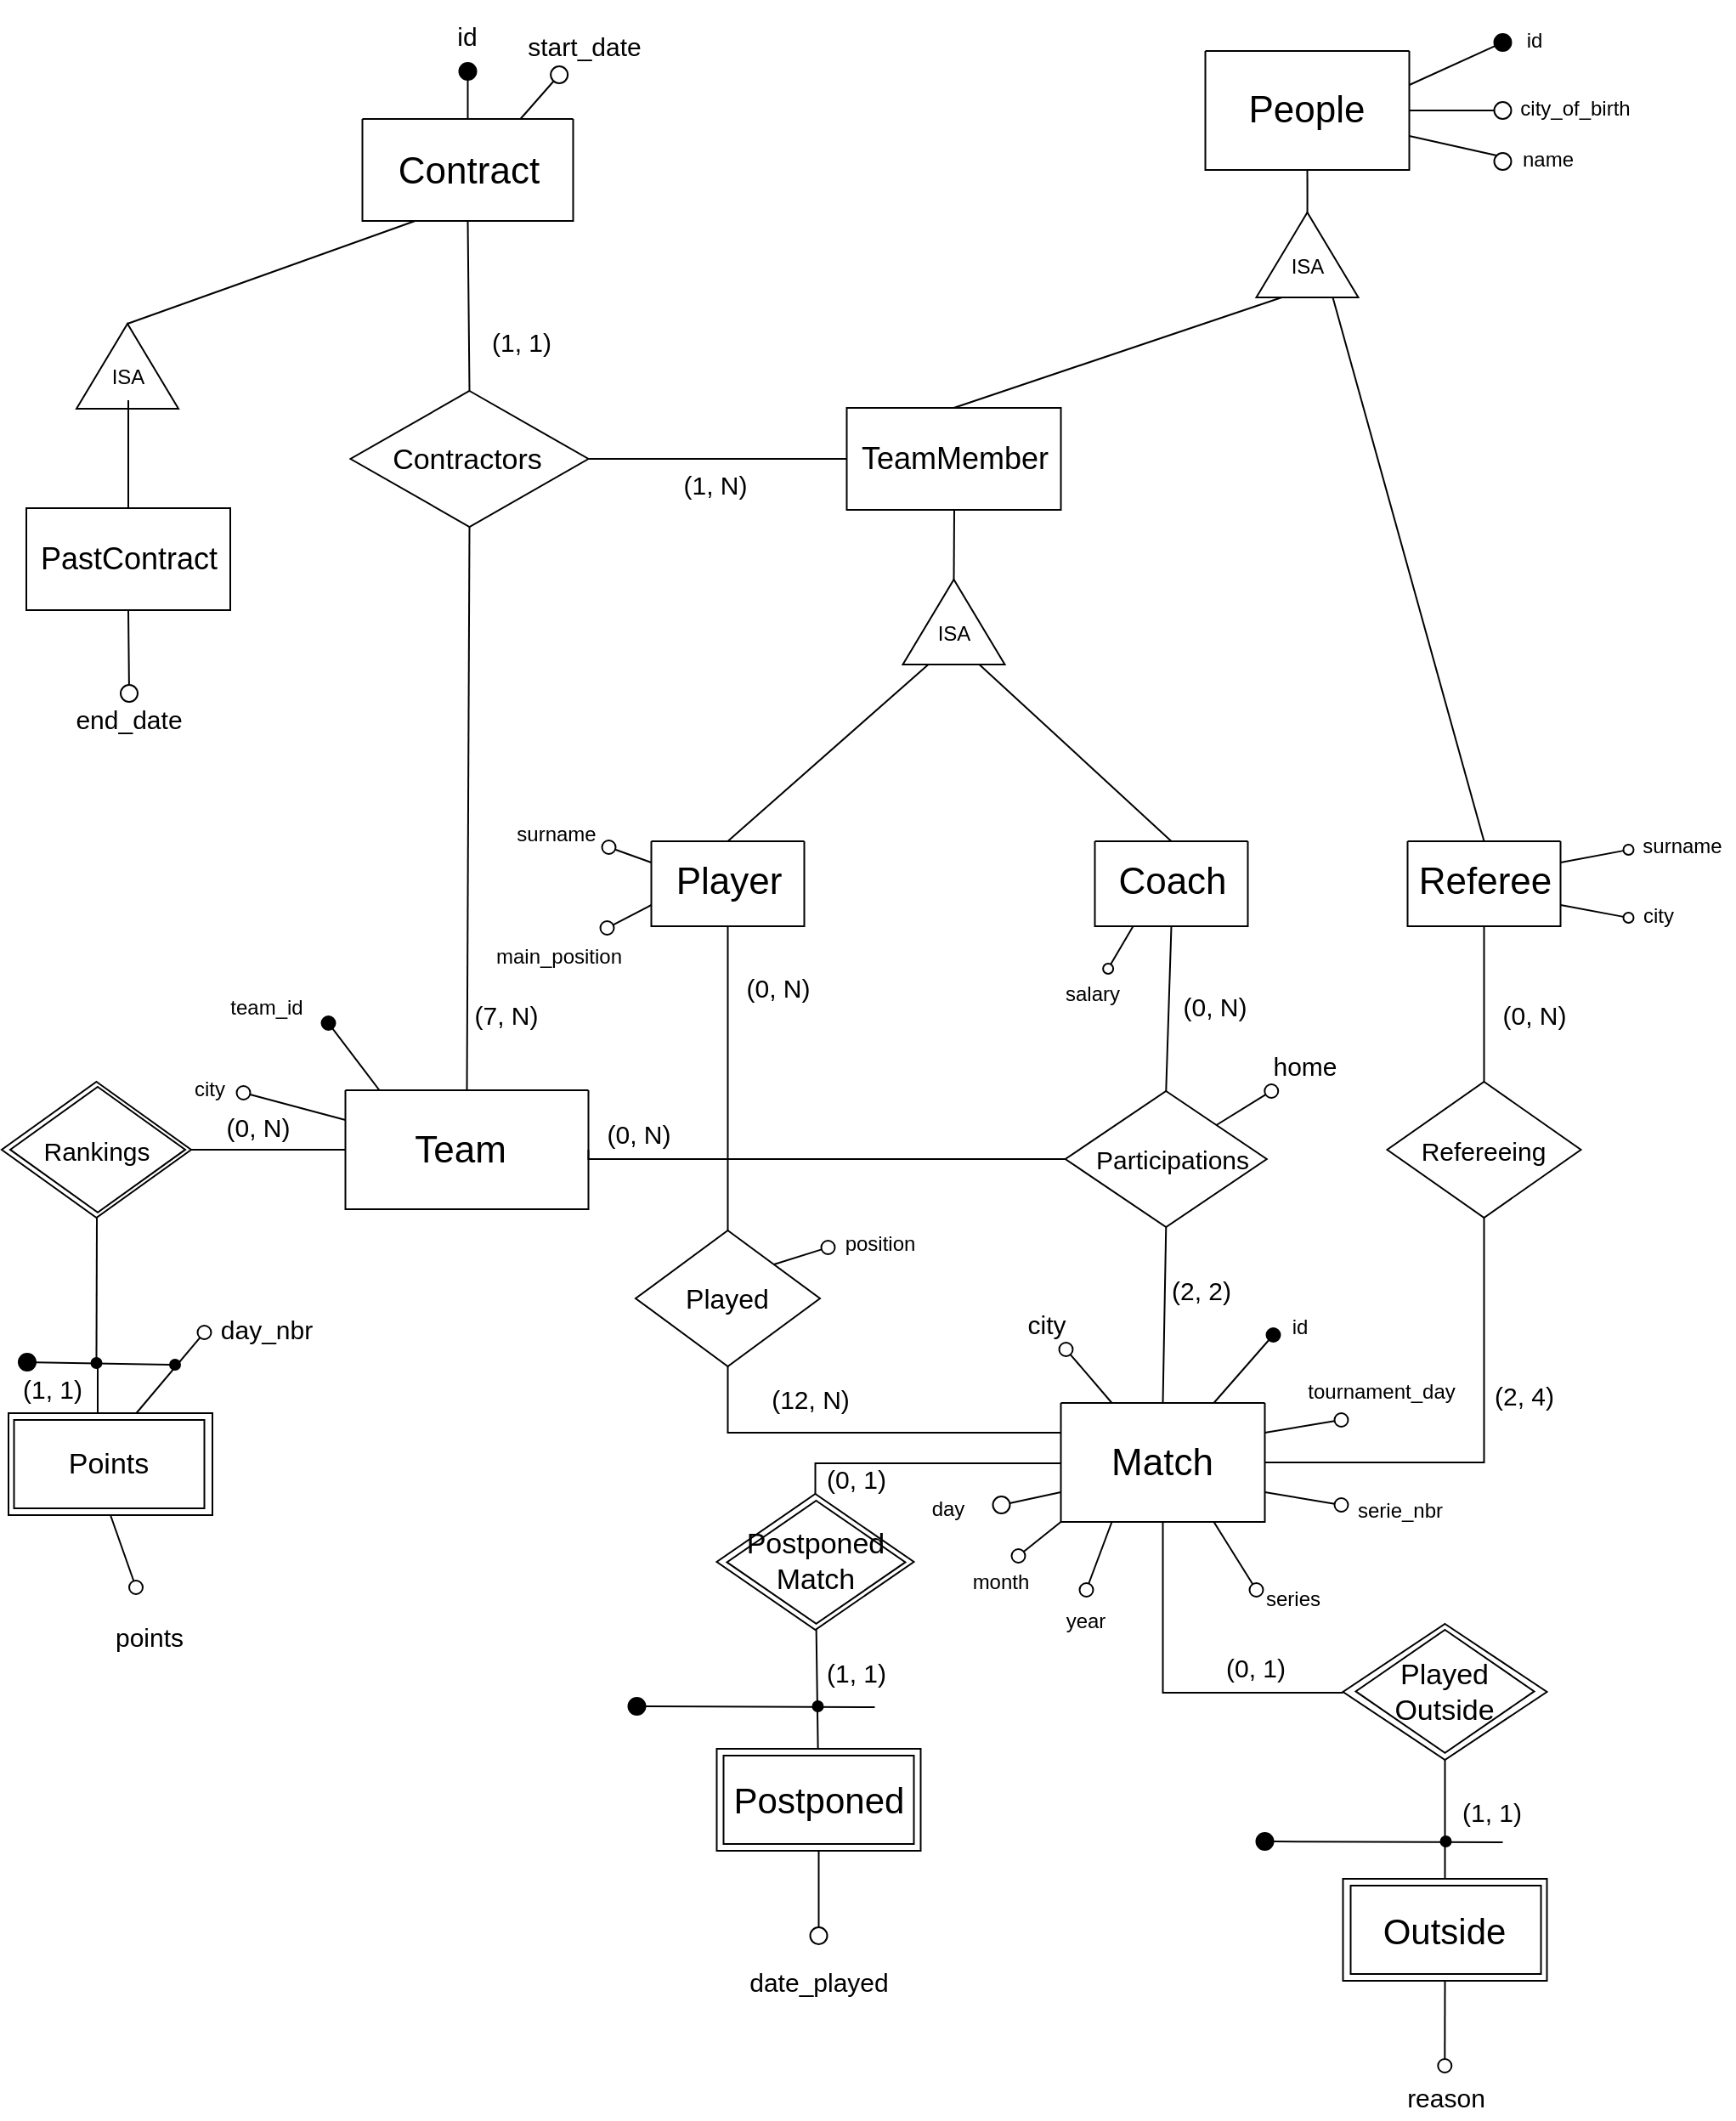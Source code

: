 <mxfile version="15.9.1" type="github"><diagram id="R2lEEEUBdFMjLlhIrx00" name="Page-1"><mxGraphModel dx="1186" dy="795" grid="0" gridSize="10" guides="1" tooltips="1" connect="1" arrows="1" fold="1" page="1" pageScale="1.2" pageWidth="850" pageHeight="1100" math="0" shadow="0" extFonts="Permanent Marker^https://fonts.googleapis.com/css?family=Permanent+Marker"><root><mxCell id="0"/><mxCell id="1" parent="0"/><mxCell id="uESx4mzOo0HxvKaBSaLz-14" value="" style="swimlane;startSize=0;fillColor=#000000;" parent="1" vertex="1"><mxGeometry x="709.25" y="56" width="120" height="70" as="geometry"/></mxCell><mxCell id="uESx4mzOo0HxvKaBSaLz-15" value="&lt;font style=&quot;font-size: 22px&quot;&gt;People&lt;br&gt;&lt;/font&gt;" style="text;html=1;strokeColor=none;fillColor=none;align=center;verticalAlign=middle;whiteSpace=wrap;rounded=0;" parent="uESx4mzOo0HxvKaBSaLz-14" vertex="1"><mxGeometry x="30" y="20" width="60" height="30" as="geometry"/></mxCell><mxCell id="uESx4mzOo0HxvKaBSaLz-22" value="" style="ellipse;whiteSpace=wrap;html=1;aspect=fixed;fontSize=22;fillColor=#000000;" parent="1" vertex="1"><mxGeometry x="879.25" y="46" width="10" height="10" as="geometry"/></mxCell><mxCell id="uESx4mzOo0HxvKaBSaLz-23" value="" style="endArrow=none;html=1;rounded=0;fontSize=22;" parent="1" target="uESx4mzOo0HxvKaBSaLz-22" edge="1"><mxGeometry width="50" height="50" relative="1" as="geometry"><mxPoint x="829.25" y="76" as="sourcePoint"/><mxPoint x="879.25" y="56" as="targetPoint"/></mxGeometry></mxCell><mxCell id="uESx4mzOo0HxvKaBSaLz-25" value="" style="ellipse;whiteSpace=wrap;html=1;aspect=fixed;fontSize=22;fillColor=none;" parent="1" vertex="1"><mxGeometry x="879.25" y="116" width="10" height="10" as="geometry"/></mxCell><mxCell id="uESx4mzOo0HxvKaBSaLz-26" value="" style="endArrow=none;html=1;rounded=0;fontSize=22;entryX=0;entryY=0;entryDx=0;entryDy=0;" parent="1" target="uESx4mzOo0HxvKaBSaLz-25" edge="1"><mxGeometry width="50" height="50" relative="1" as="geometry"><mxPoint x="829.25" y="106" as="sourcePoint"/><mxPoint x="884.25" y="116" as="targetPoint"/></mxGeometry></mxCell><mxCell id="uESx4mzOo0HxvKaBSaLz-27" value="&lt;font style=&quot;font-size: 12px&quot;&gt;name&lt;/font&gt;" style="text;html=1;strokeColor=none;fillColor=none;align=center;verticalAlign=middle;whiteSpace=wrap;rounded=0;fontSize=22;" parent="1" vertex="1"><mxGeometry x="881.25" y="102" width="60" height="30" as="geometry"/></mxCell><mxCell id="uESx4mzOo0HxvKaBSaLz-28" value="&lt;font style=&quot;font-size: 12px&quot;&gt;id&lt;br&gt;&lt;/font&gt;" style="text;html=1;strokeColor=none;fillColor=none;align=center;verticalAlign=middle;whiteSpace=wrap;rounded=0;fontSize=22;" parent="1" vertex="1"><mxGeometry x="873.25" y="32" width="60" height="30" as="geometry"/></mxCell><mxCell id="uESx4mzOo0HxvKaBSaLz-29" value="" style="endArrow=none;html=1;rounded=0;fontSize=12;exitX=1;exitY=0.5;exitDx=0;exitDy=0;" parent="1" source="uESx4mzOo0HxvKaBSaLz-14" edge="1"><mxGeometry width="50" height="50" relative="1" as="geometry"><mxPoint x="869.25" y="66" as="sourcePoint"/><mxPoint x="879.25" y="91" as="targetPoint"/></mxGeometry></mxCell><mxCell id="uESx4mzOo0HxvKaBSaLz-30" value="" style="ellipse;whiteSpace=wrap;html=1;aspect=fixed;fontSize=22;fillColor=none;" parent="1" vertex="1"><mxGeometry x="879.25" y="86" width="10" height="10" as="geometry"/></mxCell><mxCell id="uESx4mzOo0HxvKaBSaLz-31" value="&lt;font style=&quot;font-size: 12px&quot;&gt;city_of_birth&lt;br&gt;&lt;/font&gt;" style="text;html=1;strokeColor=none;fillColor=none;align=center;verticalAlign=middle;whiteSpace=wrap;rounded=0;fontSize=22;" parent="1" vertex="1"><mxGeometry x="897.25" y="72" width="60" height="30" as="geometry"/></mxCell><mxCell id="uESx4mzOo0HxvKaBSaLz-34" style="edgeStyle=orthogonalEdgeStyle;rounded=0;orthogonalLoop=1;jettySize=auto;html=1;entryX=0.5;entryY=1;entryDx=0;entryDy=0;fontSize=12;endArrow=none;endFill=0;" parent="1" source="uESx4mzOo0HxvKaBSaLz-32" target="uESx4mzOo0HxvKaBSaLz-14" edge="1"><mxGeometry relative="1" as="geometry"/></mxCell><mxCell id="uESx4mzOo0HxvKaBSaLz-36" style="rounded=0;orthogonalLoop=1;jettySize=auto;html=1;exitX=0;exitY=0.25;exitDx=0;exitDy=0;fontSize=12;endArrow=none;endFill=0;entryX=0.5;entryY=0;entryDx=0;entryDy=0;" parent="1" source="uESx4mzOo0HxvKaBSaLz-32" target="uESx4mzOo0HxvKaBSaLz-150" edge="1"><mxGeometry relative="1" as="geometry"><mxPoint x="583.25" y="521" as="targetPoint"/><mxPoint x="648.25" y="476" as="sourcePoint"/></mxGeometry></mxCell><mxCell id="uESx4mzOo0HxvKaBSaLz-37" style="rounded=0;orthogonalLoop=1;jettySize=auto;html=1;exitX=0;exitY=0.75;exitDx=0;exitDy=0;fontSize=12;endArrow=none;endFill=0;entryX=0.5;entryY=0;entryDx=0;entryDy=0;" parent="1" source="uESx4mzOo0HxvKaBSaLz-32" target="uESx4mzOo0HxvKaBSaLz-43" edge="1"><mxGeometry relative="1" as="geometry"><mxPoint x="788.25" y="516" as="targetPoint"/></mxGeometry></mxCell><mxCell id="uESx4mzOo0HxvKaBSaLz-32" value="" style="triangle;whiteSpace=wrap;html=1;fontSize=12;fillColor=none;rotation=-90;" parent="1" vertex="1"><mxGeometry x="744.25" y="146" width="50" height="60" as="geometry"/></mxCell><mxCell id="uESx4mzOo0HxvKaBSaLz-35" style="rounded=0;orthogonalLoop=1;jettySize=auto;html=1;fontSize=12;endArrow=none;endFill=0;entryX=0.5;entryY=0;entryDx=0;entryDy=0;exitX=0;exitY=0.75;exitDx=0;exitDy=0;" parent="1" source="uESx4mzOo0HxvKaBSaLz-148" target="uESx4mzOo0HxvKaBSaLz-40" edge="1"><mxGeometry relative="1" as="geometry"><mxPoint x="689.25" y="516" as="targetPoint"/><mxPoint x="689.25" y="471" as="sourcePoint"/></mxGeometry></mxCell><mxCell id="uESx4mzOo0HxvKaBSaLz-33" value="ISA" style="text;html=1;strokeColor=none;fillColor=none;align=center;verticalAlign=middle;whiteSpace=wrap;rounded=0;fontSize=12;" parent="1" vertex="1"><mxGeometry x="749.25" y="169" width="41" height="27" as="geometry"/></mxCell><mxCell id="uESx4mzOo0HxvKaBSaLz-48" style="edgeStyle=none;rounded=0;orthogonalLoop=1;jettySize=auto;html=1;exitX=0;exitY=0.25;exitDx=0;exitDy=0;fontSize=12;startArrow=none;startFill=0;endArrow=oval;endFill=0;entryX=1;entryY=0.75;entryDx=0;entryDy=0;endSize=8;" parent="1" source="uESx4mzOo0HxvKaBSaLz-38" target="uESx4mzOo0HxvKaBSaLz-49" edge="1"><mxGeometry relative="1" as="geometry"><mxPoint x="368.25" y="536" as="targetPoint"/></mxGeometry></mxCell><mxCell id="uESx4mzOo0HxvKaBSaLz-215" style="edgeStyle=none;rounded=0;orthogonalLoop=1;jettySize=auto;html=1;exitX=0;exitY=0.75;exitDx=0;exitDy=0;fontSize=15;startArrow=none;startFill=0;endArrow=oval;endFill=0;endSize=8;elbow=vertical;" parent="1" source="uESx4mzOo0HxvKaBSaLz-38" edge="1"><mxGeometry relative="1" as="geometry"><mxPoint x="357.25" y="572" as="targetPoint"/></mxGeometry></mxCell><mxCell id="uESx4mzOo0HxvKaBSaLz-218" style="edgeStyle=none;rounded=0;orthogonalLoop=1;jettySize=auto;html=1;exitX=0.5;exitY=1;exitDx=0;exitDy=0;fontSize=12;startArrow=none;startFill=0;endArrow=none;endFill=0;endSize=8;elbow=vertical;entryX=0.5;entryY=0;entryDx=0;entryDy=0;" parent="1" source="uESx4mzOo0HxvKaBSaLz-38" target="uESx4mzOo0HxvKaBSaLz-219" edge="1"><mxGeometry relative="1" as="geometry"><mxPoint x="428.107" y="868" as="targetPoint"/></mxGeometry></mxCell><mxCell id="uESx4mzOo0HxvKaBSaLz-38" value="" style="swimlane;startSize=0;fillColor=#000000;" parent="1" vertex="1"><mxGeometry x="383.25" y="521" width="90" height="50" as="geometry"/></mxCell><mxCell id="uESx4mzOo0HxvKaBSaLz-39" value="&lt;font style=&quot;font-size: 22px&quot;&gt;Player&lt;br&gt;&lt;/font&gt;" style="text;html=1;strokeColor=none;fillColor=none;align=center;verticalAlign=middle;whiteSpace=wrap;rounded=0;" parent="uESx4mzOo0HxvKaBSaLz-38" vertex="1"><mxGeometry x="16" y="9" width="60" height="30" as="geometry"/></mxCell><mxCell id="uESx4mzOo0HxvKaBSaLz-45" style="rounded=0;orthogonalLoop=1;jettySize=auto;html=1;exitX=0.25;exitY=1;exitDx=0;exitDy=0;fontSize=12;endArrow=oval;endFill=0;startArrow=none;startFill=0;" parent="1" source="uESx4mzOo0HxvKaBSaLz-40" target="uESx4mzOo0HxvKaBSaLz-52" edge="1"><mxGeometry relative="1" as="geometry"><mxPoint x="648.25" y="606" as="targetPoint"/></mxGeometry></mxCell><mxCell id="uESx4mzOo0HxvKaBSaLz-101" style="edgeStyle=none;rounded=0;orthogonalLoop=1;jettySize=auto;html=1;exitX=0.5;exitY=1;exitDx=0;exitDy=0;entryX=0.5;entryY=0;entryDx=0;entryDy=0;fontSize=15;startArrow=none;startFill=0;endArrow=none;endFill=0;endSize=8;" parent="1" source="uESx4mzOo0HxvKaBSaLz-40" target="uESx4mzOo0HxvKaBSaLz-97" edge="1"><mxGeometry relative="1" as="geometry"/></mxCell><mxCell id="uESx4mzOo0HxvKaBSaLz-40" value="" style="swimlane;startSize=0;fillColor=#000000;" parent="1" vertex="1"><mxGeometry x="644.25" y="521" width="90" height="50" as="geometry"/></mxCell><mxCell id="uESx4mzOo0HxvKaBSaLz-41" value="&lt;font style=&quot;font-size: 22px&quot;&gt;Coach&lt;br&gt;&lt;/font&gt;" style="text;html=1;strokeColor=none;fillColor=none;align=center;verticalAlign=middle;whiteSpace=wrap;rounded=0;" parent="uESx4mzOo0HxvKaBSaLz-40" vertex="1"><mxGeometry x="16" y="9" width="60" height="30" as="geometry"/></mxCell><mxCell id="uESx4mzOo0HxvKaBSaLz-46" style="edgeStyle=none;rounded=0;orthogonalLoop=1;jettySize=auto;html=1;exitX=1;exitY=0.25;exitDx=0;exitDy=0;fontSize=12;startArrow=none;startFill=0;endArrow=oval;endFill=0;" parent="1" source="uESx4mzOo0HxvKaBSaLz-43" edge="1"><mxGeometry relative="1" as="geometry"><mxPoint x="958.25" y="526" as="targetPoint"/></mxGeometry></mxCell><mxCell id="uESx4mzOo0HxvKaBSaLz-47" style="edgeStyle=none;rounded=0;orthogonalLoop=1;jettySize=auto;html=1;exitX=1;exitY=0.75;exitDx=0;exitDy=0;fontSize=12;startArrow=none;startFill=0;endArrow=oval;endFill=0;" parent="1" source="uESx4mzOo0HxvKaBSaLz-43" edge="1"><mxGeometry relative="1" as="geometry"><mxPoint x="958.25" y="566" as="targetPoint"/></mxGeometry></mxCell><mxCell id="uESx4mzOo0HxvKaBSaLz-105" value="" style="edgeStyle=none;rounded=0;orthogonalLoop=1;jettySize=auto;html=1;fontSize=15;startArrow=none;startFill=0;endArrow=none;endFill=0;endSize=8;" parent="1" source="uESx4mzOo0HxvKaBSaLz-43" target="uESx4mzOo0HxvKaBSaLz-104" edge="1"><mxGeometry relative="1" as="geometry"/></mxCell><mxCell id="uESx4mzOo0HxvKaBSaLz-43" value="" style="swimlane;startSize=0;fillColor=#000000;" parent="1" vertex="1"><mxGeometry x="828.25" y="521" width="90" height="50" as="geometry"/></mxCell><mxCell id="uESx4mzOo0HxvKaBSaLz-44" value="&lt;font style=&quot;font-size: 22px&quot;&gt;Referee&lt;br&gt;&lt;/font&gt;" style="text;html=1;strokeColor=none;fillColor=none;align=center;verticalAlign=middle;whiteSpace=wrap;rounded=0;" parent="uESx4mzOo0HxvKaBSaLz-43" vertex="1"><mxGeometry x="16" y="9" width="60" height="30" as="geometry"/></mxCell><mxCell id="uESx4mzOo0HxvKaBSaLz-49" value="surname" style="text;html=1;strokeColor=none;fillColor=none;align=center;verticalAlign=middle;whiteSpace=wrap;rounded=0;fontSize=12;" parent="1" vertex="1"><mxGeometry x="297.25" y="502" width="61" height="30" as="geometry"/></mxCell><mxCell id="uESx4mzOo0HxvKaBSaLz-50" value="surname" style="text;html=1;strokeColor=none;fillColor=none;align=center;verticalAlign=middle;whiteSpace=wrap;rounded=0;fontSize=12;" parent="1" vertex="1"><mxGeometry x="960.25" y="509" width="60" height="30" as="geometry"/></mxCell><mxCell id="uESx4mzOo0HxvKaBSaLz-51" value="city" style="text;html=1;strokeColor=none;fillColor=none;align=center;verticalAlign=middle;whiteSpace=wrap;rounded=0;fontSize=12;" parent="1" vertex="1"><mxGeometry x="946.25" y="550" width="60" height="30" as="geometry"/></mxCell><mxCell id="uESx4mzOo0HxvKaBSaLz-52" value="salary" style="text;html=1;strokeColor=none;fillColor=none;align=center;verticalAlign=middle;whiteSpace=wrap;rounded=0;fontSize=12;" parent="1" vertex="1"><mxGeometry x="613.25" y="596" width="60" height="30" as="geometry"/></mxCell><mxCell id="uESx4mzOo0HxvKaBSaLz-56" style="edgeStyle=none;rounded=0;orthogonalLoop=1;jettySize=auto;html=1;exitX=1;exitY=0.25;exitDx=0;exitDy=0;fontSize=12;startArrow=none;startFill=0;endArrow=oval;endFill=0;endSize=8;" parent="1" source="uESx4mzOo0HxvKaBSaLz-54" edge="1"><mxGeometry relative="1" as="geometry"><mxPoint x="789.25" y="861.5" as="targetPoint"/></mxGeometry></mxCell><mxCell id="uESx4mzOo0HxvKaBSaLz-58" style="edgeStyle=none;rounded=0;orthogonalLoop=1;jettySize=auto;html=1;exitX=1;exitY=0.75;exitDx=0;exitDy=0;fontSize=12;startArrow=none;startFill=0;endArrow=oval;endFill=0;endSize=8;" parent="1" source="uESx4mzOo0HxvKaBSaLz-54" edge="1"><mxGeometry relative="1" as="geometry"><mxPoint x="789.25" y="911.5" as="targetPoint"/></mxGeometry></mxCell><mxCell id="uESx4mzOo0HxvKaBSaLz-59" style="edgeStyle=none;rounded=0;orthogonalLoop=1;jettySize=auto;html=1;exitX=1;exitY=1;exitDx=0;exitDy=0;fontSize=12;startArrow=none;startFill=0;endArrow=oval;endFill=0;" parent="1" source="uESx4mzOo0HxvKaBSaLz-54" edge="1"><mxGeometry relative="1" as="geometry"><mxPoint x="744.009" y="921.776" as="targetPoint"/></mxGeometry></mxCell><mxCell id="uESx4mzOo0HxvKaBSaLz-60" style="edgeStyle=none;rounded=0;orthogonalLoop=1;jettySize=auto;html=1;exitX=0.75;exitY=1;exitDx=0;exitDy=0;fontSize=12;startArrow=none;startFill=0;endArrow=oval;endFill=0;endSize=8;" parent="1" source="uESx4mzOo0HxvKaBSaLz-54" edge="1"><mxGeometry relative="1" as="geometry"><mxPoint x="739.25" y="961.5" as="targetPoint"/></mxGeometry></mxCell><mxCell id="uESx4mzOo0HxvKaBSaLz-61" style="edgeStyle=none;rounded=0;orthogonalLoop=1;jettySize=auto;html=1;exitX=0.75;exitY=0;exitDx=0;exitDy=0;fontSize=12;startArrow=none;startFill=0;endArrow=oval;endFill=1;endSize=8;" parent="1" source="uESx4mzOo0HxvKaBSaLz-54" edge="1"><mxGeometry relative="1" as="geometry"><mxPoint x="749.25" y="811.5" as="targetPoint"/></mxGeometry></mxCell><mxCell id="uESx4mzOo0HxvKaBSaLz-64" style="edgeStyle=none;rounded=0;orthogonalLoop=1;jettySize=auto;html=1;exitX=0.25;exitY=1;exitDx=0;exitDy=0;fontSize=12;startArrow=none;startFill=0;endArrow=oval;endFill=0;endSize=8;" parent="1" source="uESx4mzOo0HxvKaBSaLz-54" edge="1"><mxGeometry relative="1" as="geometry"><mxPoint x="639.25" y="961.5" as="targetPoint"/></mxGeometry></mxCell><mxCell id="uESx4mzOo0HxvKaBSaLz-65" style="edgeStyle=none;rounded=0;orthogonalLoop=1;jettySize=auto;html=1;exitX=0;exitY=1;exitDx=0;exitDy=0;fontSize=12;startArrow=none;startFill=0;endArrow=oval;endFill=0;endSize=8;" parent="1" source="uESx4mzOo0HxvKaBSaLz-54" edge="1"><mxGeometry relative="1" as="geometry"><mxPoint x="599.25" y="941.5" as="targetPoint"/></mxGeometry></mxCell><mxCell id="uESx4mzOo0HxvKaBSaLz-66" style="edgeStyle=none;rounded=0;orthogonalLoop=1;jettySize=auto;html=1;exitX=0;exitY=0.75;exitDx=0;exitDy=0;fontSize=12;startArrow=none;startFill=0;endArrow=oval;endFill=0;endSize=10;" parent="1" source="uESx4mzOo0HxvKaBSaLz-54" edge="1"><mxGeometry relative="1" as="geometry"><mxPoint x="589.25" y="911.5" as="targetPoint"/></mxGeometry></mxCell><mxCell id="uESx4mzOo0HxvKaBSaLz-122" style="edgeStyle=elbowEdgeStyle;rounded=0;orthogonalLoop=1;jettySize=auto;html=1;exitX=0.5;exitY=1;exitDx=0;exitDy=0;fontSize=15;startArrow=none;startFill=0;endArrow=none;endFill=0;endSize=8;entryX=0;entryY=0.5;entryDx=0;entryDy=0;elbow=vertical;" parent="1" source="uESx4mzOo0HxvKaBSaLz-54" target="uESx4mzOo0HxvKaBSaLz-179" edge="1"><mxGeometry relative="1" as="geometry"><mxPoint x="684.25" y="1016.5" as="targetPoint"/><Array as="points"><mxPoint x="734.25" y="1022"/></Array></mxGeometry></mxCell><mxCell id="uESx4mzOo0HxvKaBSaLz-187" style="edgeStyle=none;rounded=0;orthogonalLoop=1;jettySize=auto;html=1;exitX=0.25;exitY=0;exitDx=0;exitDy=0;fontSize=15;startArrow=none;startFill=0;endArrow=oval;endFill=0;endSize=8;elbow=vertical;" parent="1" source="uESx4mzOo0HxvKaBSaLz-54" edge="1"><mxGeometry relative="1" as="geometry"><mxPoint x="627.25" y="820" as="targetPoint"/></mxGeometry></mxCell><mxCell id="uESx4mzOo0HxvKaBSaLz-217" style="edgeStyle=elbowEdgeStyle;rounded=0;orthogonalLoop=1;jettySize=auto;html=1;exitX=0;exitY=0.25;exitDx=0;exitDy=0;fontSize=12;startArrow=none;startFill=0;endArrow=none;endFill=0;endSize=8;entryX=0.5;entryY=1;entryDx=0;entryDy=0;" parent="1" source="uESx4mzOo0HxvKaBSaLz-54" target="uESx4mzOo0HxvKaBSaLz-219" edge="1"><mxGeometry relative="1" as="geometry"><mxPoint x="417.25" y="869.143" as="targetPoint"/><Array as="points"><mxPoint x="428.25" y="850"/></Array></mxGeometry></mxCell><mxCell id="uESx4mzOo0HxvKaBSaLz-54" value="" style="swimlane;startSize=0;fillColor=#000000;" parent="1" vertex="1"><mxGeometry x="624.25" y="851.5" width="120" height="70" as="geometry"/></mxCell><mxCell id="uESx4mzOo0HxvKaBSaLz-55" value="&lt;font style=&quot;font-size: 22px&quot;&gt;Match&lt;br&gt;&lt;/font&gt;" style="text;html=1;strokeColor=none;fillColor=none;align=center;verticalAlign=middle;whiteSpace=wrap;rounded=0;" parent="uESx4mzOo0HxvKaBSaLz-54" vertex="1"><mxGeometry x="30" y="20" width="60" height="30" as="geometry"/></mxCell><mxCell id="uESx4mzOo0HxvKaBSaLz-62" value="id" style="text;html=1;strokeColor=none;fillColor=none;align=center;verticalAlign=middle;whiteSpace=wrap;rounded=0;fontSize=12;" parent="1" vertex="1"><mxGeometry x="735.25" y="791.5" width="60" height="30" as="geometry"/></mxCell><mxCell id="uESx4mzOo0HxvKaBSaLz-67" value="day" style="text;html=1;strokeColor=none;fillColor=none;align=center;verticalAlign=middle;whiteSpace=wrap;rounded=0;fontSize=12;" parent="1" vertex="1"><mxGeometry x="528.25" y="898.5" width="60" height="30" as="geometry"/></mxCell><mxCell id="uESx4mzOo0HxvKaBSaLz-68" value="month" style="text;html=1;strokeColor=none;fillColor=none;align=center;verticalAlign=middle;whiteSpace=wrap;rounded=0;fontSize=12;" parent="1" vertex="1"><mxGeometry x="559.25" y="941.5" width="60" height="30" as="geometry"/></mxCell><mxCell id="uESx4mzOo0HxvKaBSaLz-69" value="year" style="text;html=1;strokeColor=none;fillColor=none;align=center;verticalAlign=middle;whiteSpace=wrap;rounded=0;fontSize=12;" parent="1" vertex="1"><mxGeometry x="609.25" y="964.5" width="60" height="30" as="geometry"/></mxCell><mxCell id="uESx4mzOo0HxvKaBSaLz-70" value="series" style="text;html=1;strokeColor=none;fillColor=none;align=center;verticalAlign=middle;whiteSpace=wrap;rounded=0;fontSize=12;" parent="1" vertex="1"><mxGeometry x="731.25" y="951.5" width="60" height="30" as="geometry"/></mxCell><mxCell id="uESx4mzOo0HxvKaBSaLz-71" value="serie_nbr" style="text;html=1;strokeColor=none;fillColor=none;align=center;verticalAlign=middle;whiteSpace=wrap;rounded=0;fontSize=12;" parent="1" vertex="1"><mxGeometry x="794.25" y="899.5" width="60" height="30" as="geometry"/></mxCell><mxCell id="uESx4mzOo0HxvKaBSaLz-72" style="edgeStyle=none;rounded=0;orthogonalLoop=1;jettySize=auto;html=1;exitX=0;exitY=0.25;exitDx=0;exitDy=0;fontSize=12;startArrow=none;startFill=0;endArrow=oval;endFill=0;endSize=8;" parent="1" source="uESx4mzOo0HxvKaBSaLz-80" edge="1"><mxGeometry relative="1" as="geometry"><mxPoint x="143.25" y="669" as="targetPoint"/></mxGeometry></mxCell><mxCell id="uESx4mzOo0HxvKaBSaLz-76" style="edgeStyle=none;rounded=0;orthogonalLoop=1;jettySize=auto;html=1;exitX=0.75;exitY=0;exitDx=0;exitDy=0;fontSize=12;startArrow=none;startFill=0;endArrow=oval;endFill=1;endSize=8;" parent="1" edge="1"><mxGeometry relative="1" as="geometry"><mxPoint x="193.25" y="628" as="targetPoint"/><mxPoint x="223.25" y="667.5" as="sourcePoint"/></mxGeometry></mxCell><mxCell id="uESx4mzOo0HxvKaBSaLz-98" value="" style="edgeStyle=elbowEdgeStyle;rounded=0;orthogonalLoop=1;jettySize=auto;html=1;fontSize=15;startArrow=none;startFill=0;endArrow=none;endFill=0;endSize=8;exitX=1;exitY=0.5;exitDx=0;exitDy=0;elbow=vertical;" parent="1" source="uESx4mzOo0HxvKaBSaLz-80" target="uESx4mzOo0HxvKaBSaLz-97" edge="1"><mxGeometry relative="1" as="geometry"><Array as="points"><mxPoint x="479.25" y="708"/></Array></mxGeometry></mxCell><mxCell id="uESx4mzOo0HxvKaBSaLz-116" style="rounded=0;orthogonalLoop=1;jettySize=auto;html=1;exitX=0;exitY=0.5;exitDx=0;exitDy=0;entryX=1;entryY=0.5;entryDx=0;entryDy=0;fontSize=15;startArrow=none;startFill=0;endArrow=none;endFill=0;endSize=8;" parent="1" source="uESx4mzOo0HxvKaBSaLz-80" target="uESx4mzOo0HxvKaBSaLz-114" edge="1"><mxGeometry relative="1" as="geometry"/></mxCell><mxCell id="uESx4mzOo0HxvKaBSaLz-171" style="edgeStyle=none;rounded=0;orthogonalLoop=1;jettySize=auto;html=1;exitX=0.5;exitY=0;exitDx=0;exitDy=0;entryX=0.5;entryY=1;entryDx=0;entryDy=0;fontSize=15;startArrow=none;startFill=0;endArrow=none;endFill=0;endSize=10;" parent="1" source="uESx4mzOo0HxvKaBSaLz-80" target="uESx4mzOo0HxvKaBSaLz-168" edge="1"><mxGeometry relative="1" as="geometry"/></mxCell><mxCell id="uESx4mzOo0HxvKaBSaLz-80" value="" style="swimlane;startSize=0;fillColor=#000000;" parent="1" vertex="1"><mxGeometry x="203.25" y="667.5" width="143" height="70" as="geometry"/></mxCell><mxCell id="uESx4mzOo0HxvKaBSaLz-81" value="&lt;font style=&quot;font-size: 22px&quot;&gt;Team&lt;br&gt;&lt;/font&gt;" style="text;html=1;strokeColor=none;fillColor=none;align=center;verticalAlign=middle;whiteSpace=wrap;rounded=0;" parent="uESx4mzOo0HxvKaBSaLz-80" vertex="1"><mxGeometry x="38" y="20" width="60" height="30" as="geometry"/></mxCell><mxCell id="uESx4mzOo0HxvKaBSaLz-86" value="team_id" style="text;html=1;strokeColor=none;fillColor=none;align=center;verticalAlign=middle;whiteSpace=wrap;rounded=0;fontSize=12;" parent="1" vertex="1"><mxGeometry x="127.25" y="604" width="60" height="30" as="geometry"/></mxCell><mxCell id="uESx4mzOo0HxvKaBSaLz-87" value="city" style="text;html=1;strokeColor=none;fillColor=none;align=center;verticalAlign=middle;whiteSpace=wrap;rounded=0;fontSize=12;" parent="1" vertex="1"><mxGeometry x="92.25" y="652" width="63" height="30" as="geometry"/></mxCell><mxCell id="uESx4mzOo0HxvKaBSaLz-100" style="edgeStyle=none;rounded=0;orthogonalLoop=1;jettySize=auto;html=1;exitX=0.5;exitY=1;exitDx=0;exitDy=0;entryX=0.5;entryY=0;entryDx=0;entryDy=0;fontSize=15;startArrow=none;startFill=0;endArrow=none;endFill=0;endSize=8;" parent="1" source="uESx4mzOo0HxvKaBSaLz-97" target="uESx4mzOo0HxvKaBSaLz-54" edge="1"><mxGeometry relative="1" as="geometry"/></mxCell><mxCell id="uESx4mzOo0HxvKaBSaLz-197" style="edgeStyle=none;rounded=0;orthogonalLoop=1;jettySize=auto;html=1;exitX=1;exitY=0;exitDx=0;exitDy=0;fontSize=15;startArrow=none;startFill=0;endArrow=oval;endFill=0;endSize=8;elbow=vertical;" parent="1" source="uESx4mzOo0HxvKaBSaLz-97" edge="1"><mxGeometry relative="1" as="geometry"><mxPoint x="748.13" y="668" as="targetPoint"/></mxGeometry></mxCell><mxCell id="uESx4mzOo0HxvKaBSaLz-97" value="" style="rhombus;whiteSpace=wrap;html=1;fontStyle=1;fillColor=none;startSize=0;" parent="1" vertex="1"><mxGeometry x="626.88" y="668" width="118.5" height="80" as="geometry"/></mxCell><mxCell id="uESx4mzOo0HxvKaBSaLz-99" value="Participations" style="text;html=1;strokeColor=none;fillColor=none;align=center;verticalAlign=middle;whiteSpace=wrap;rounded=0;fontSize=15;" parent="1" vertex="1"><mxGeometry x="660.13" y="693" width="60" height="30" as="geometry"/></mxCell><mxCell id="uESx4mzOo0HxvKaBSaLz-107" style="edgeStyle=elbowEdgeStyle;rounded=0;orthogonalLoop=1;jettySize=auto;html=1;exitX=0.5;exitY=1;exitDx=0;exitDy=0;fontSize=15;startArrow=none;startFill=0;endArrow=none;endFill=0;endSize=8;entryX=1;entryY=0.5;entryDx=0;entryDy=0;" parent="1" source="uESx4mzOo0HxvKaBSaLz-104" target="uESx4mzOo0HxvKaBSaLz-54" edge="1"><mxGeometry relative="1" as="geometry"><mxPoint x="873.25" y="914" as="targetPoint"/><Array as="points"><mxPoint x="873.25" y="814"/></Array></mxGeometry></mxCell><mxCell id="uESx4mzOo0HxvKaBSaLz-104" value="" style="rhombus;whiteSpace=wrap;html=1;fontStyle=1;fillColor=none;startSize=0;" parent="1" vertex="1"><mxGeometry x="816.25" y="662.5" width="114" height="80" as="geometry"/></mxCell><mxCell id="uESx4mzOo0HxvKaBSaLz-106" value="Refereeing" style="text;html=1;strokeColor=none;fillColor=none;align=center;verticalAlign=middle;whiteSpace=wrap;rounded=0;fontSize=15;" parent="1" vertex="1"><mxGeometry x="843.25" y="687.5" width="60" height="30" as="geometry"/></mxCell><mxCell id="uESx4mzOo0HxvKaBSaLz-115" value="" style="edgeStyle=elbowEdgeStyle;rounded=0;orthogonalLoop=1;jettySize=auto;html=1;fontSize=15;startArrow=none;startFill=0;endArrow=none;endFill=0;endSize=8;exitX=0.5;exitY=0;exitDx=0;exitDy=0;" parent="1" source="uESx4mzOo0HxvKaBSaLz-141" target="uESx4mzOo0HxvKaBSaLz-114" edge="1"><mxGeometry relative="1" as="geometry"/></mxCell><mxCell id="uESx4mzOo0HxvKaBSaLz-120" style="edgeStyle=none;rounded=0;orthogonalLoop=1;jettySize=auto;html=1;exitX=0.5;exitY=1;exitDx=0;exitDy=0;fontSize=15;startArrow=none;startFill=0;endArrow=oval;endFill=0;endSize=8;" parent="1" source="uESx4mzOo0HxvKaBSaLz-237" edge="1"><mxGeometry relative="1" as="geometry"><mxPoint x="80" y="960" as="targetPoint"/><mxPoint x="57.5" y="912" as="sourcePoint"/></mxGeometry></mxCell><mxCell id="uESx4mzOo0HxvKaBSaLz-135" style="rounded=0;orthogonalLoop=1;jettySize=auto;elbow=vertical;html=1;exitX=0.75;exitY=0;exitDx=0;exitDy=0;fontSize=15;startArrow=none;startFill=0;endArrow=oval;endFill=0;endSize=8;entryX=0;entryY=0.5;entryDx=0;entryDy=0;" parent="1" edge="1"><mxGeometry relative="1" as="geometry"><mxPoint x="120.25" y="810" as="targetPoint"/><mxPoint x="80.25" y="857.5" as="sourcePoint"/></mxGeometry></mxCell><mxCell id="uESx4mzOo0HxvKaBSaLz-114" value="" style="rhombus;whiteSpace=wrap;html=1;fontStyle=1;fillColor=none;startSize=0;" parent="1" vertex="1"><mxGeometry x="1" y="662.5" width="111.5" height="80" as="geometry"/></mxCell><mxCell id="uESx4mzOo0HxvKaBSaLz-117" value="Rankings" style="text;html=1;strokeColor=none;fillColor=none;align=center;verticalAlign=middle;whiteSpace=wrap;rounded=0;fontSize=15;" parent="1" vertex="1"><mxGeometry x="26.75" y="687.5" width="60" height="30" as="geometry"/></mxCell><mxCell id="uESx4mzOo0HxvKaBSaLz-121" value="points" style="text;html=1;strokeColor=none;fillColor=none;align=center;verticalAlign=middle;whiteSpace=wrap;rounded=0;fontSize=15;" parent="1" vertex="1"><mxGeometry x="57.75" y="974" width="60" height="30" as="geometry"/></mxCell><mxCell id="uESx4mzOo0HxvKaBSaLz-163" style="edgeStyle=none;rounded=0;orthogonalLoop=1;jettySize=auto;html=1;exitX=0.75;exitY=0;exitDx=0;exitDy=0;fontSize=15;startArrow=none;startFill=0;endArrow=oval;endFill=0;endSize=10;" parent="1" source="uESx4mzOo0HxvKaBSaLz-125" target="uESx4mzOo0HxvKaBSaLz-164" edge="1"><mxGeometry relative="1" as="geometry"><mxPoint x="334.0" y="56" as="targetPoint"/></mxGeometry></mxCell><mxCell id="uESx4mzOo0HxvKaBSaLz-165" style="edgeStyle=none;rounded=0;orthogonalLoop=1;jettySize=auto;html=1;exitX=0.5;exitY=0;exitDx=0;exitDy=0;fontSize=15;startArrow=none;startFill=0;endArrow=oval;endFill=1;endSize=10;" parent="1" source="uESx4mzOo0HxvKaBSaLz-125" target="uESx4mzOo0HxvKaBSaLz-166" edge="1"><mxGeometry relative="1" as="geometry"><mxPoint x="274.889" y="66" as="targetPoint"/></mxGeometry></mxCell><mxCell id="uESx4mzOo0HxvKaBSaLz-172" style="edgeStyle=none;rounded=0;orthogonalLoop=1;jettySize=auto;html=1;exitX=0.5;exitY=1;exitDx=0;exitDy=0;entryX=0.5;entryY=0;entryDx=0;entryDy=0;fontSize=15;startArrow=none;startFill=0;endArrow=none;endFill=0;endSize=10;" parent="1" source="uESx4mzOo0HxvKaBSaLz-125" target="uESx4mzOo0HxvKaBSaLz-168" edge="1"><mxGeometry relative="1" as="geometry"/></mxCell><mxCell id="uESx4mzOo0HxvKaBSaLz-125" value="" style="swimlane;startSize=0;fillColor=#000000;" parent="1" vertex="1"><mxGeometry x="213.25" y="96" width="124" height="60" as="geometry"/></mxCell><mxCell id="uESx4mzOo0HxvKaBSaLz-126" value="&lt;font style=&quot;font-size: 22px&quot;&gt;Contract&lt;br&gt;&lt;/font&gt;" style="text;html=1;strokeColor=none;fillColor=none;align=center;verticalAlign=middle;whiteSpace=wrap;rounded=0;" parent="uESx4mzOo0HxvKaBSaLz-125" vertex="1"><mxGeometry x="33" y="16" width="60" height="30" as="geometry"/></mxCell><mxCell id="uESx4mzOo0HxvKaBSaLz-136" value="day_nbr" style="text;html=1;strokeColor=none;fillColor=none;align=center;verticalAlign=middle;whiteSpace=wrap;rounded=0;fontSize=15;" parent="1" vertex="1"><mxGeometry x="117.25" y="793" width="80" height="30" as="geometry"/></mxCell><mxCell id="uESx4mzOo0HxvKaBSaLz-137" value="tournament_day" style="text;html=1;strokeColor=none;fillColor=none;align=center;verticalAlign=middle;whiteSpace=wrap;rounded=0;fontSize=12;" parent="1" vertex="1"><mxGeometry x="783.25" y="830" width="60" height="30" as="geometry"/></mxCell><mxCell id="uESx4mzOo0HxvKaBSaLz-139" value="" style="endArrow=oval;html=1;rounded=0;fontSize=15;endSize=10;elbow=vertical;endFill=1;entryX=0.25;entryY=0;entryDx=0;entryDy=0;startArrow=none;" parent="1" source="uESx4mzOo0HxvKaBSaLz-143" target="uESx4mzOo0HxvKaBSaLz-212" edge="1"><mxGeometry relative="1" as="geometry"><mxPoint x="150.25" y="828" as="sourcePoint"/><mxPoint x="-49.75" y="828" as="targetPoint"/></mxGeometry></mxCell><mxCell id="uESx4mzOo0HxvKaBSaLz-141" value="" style="ellipse;whiteSpace=wrap;html=1;aspect=fixed;fontSize=15;fillColor=#000000;" parent="1" vertex="1"><mxGeometry x="53.75" y="825" width="6" height="6" as="geometry"/></mxCell><mxCell id="uESx4mzOo0HxvKaBSaLz-142" value="" style="edgeStyle=elbowEdgeStyle;rounded=0;orthogonalLoop=1;jettySize=auto;html=1;fontSize=15;startArrow=none;startFill=0;endArrow=none;endFill=0;endSize=8;exitX=0.5;exitY=0;exitDx=0;exitDy=0;" parent="1" target="uESx4mzOo0HxvKaBSaLz-141" edge="1"><mxGeometry relative="1" as="geometry"><mxPoint x="57.5" y="857.5" as="sourcePoint"/><mxPoint x="56.44" y="742.278" as="targetPoint"/></mxGeometry></mxCell><mxCell id="uESx4mzOo0HxvKaBSaLz-153" style="rounded=0;orthogonalLoop=1;jettySize=auto;html=1;exitX=0;exitY=0.25;exitDx=0;exitDy=0;entryX=0.5;entryY=0;entryDx=0;entryDy=0;fontSize=18;startArrow=none;startFill=0;endArrow=none;endFill=0;endSize=10;" parent="1" source="uESx4mzOo0HxvKaBSaLz-148" target="uESx4mzOo0HxvKaBSaLz-38" edge="1"><mxGeometry relative="1" as="geometry"/></mxCell><mxCell id="uESx4mzOo0HxvKaBSaLz-148" value="" style="triangle;whiteSpace=wrap;html=1;fontSize=12;fillColor=none;rotation=-90;" parent="1" vertex="1"><mxGeometry x="536.25" y="362" width="50" height="60" as="geometry"/></mxCell><mxCell id="uESx4mzOo0HxvKaBSaLz-151" value="" style="edgeStyle=elbowEdgeStyle;rounded=0;orthogonalLoop=1;jettySize=auto;html=1;fontSize=15;startArrow=none;startFill=0;endArrow=none;endFill=0;endSize=10;exitX=1;exitY=0.5;exitDx=0;exitDy=0;" parent="1" source="uESx4mzOo0HxvKaBSaLz-148" target="uESx4mzOo0HxvKaBSaLz-150" edge="1"><mxGeometry relative="1" as="geometry"><mxPoint x="563.25" y="402" as="sourcePoint"/></mxGeometry></mxCell><mxCell id="uESx4mzOo0HxvKaBSaLz-149" value="ISA" style="text;html=1;strokeColor=none;fillColor=none;align=center;verticalAlign=middle;whiteSpace=wrap;rounded=0;fontSize=12;" parent="1" vertex="1"><mxGeometry x="541.25" y="385" width="41" height="27" as="geometry"/></mxCell><mxCell id="uESx4mzOo0HxvKaBSaLz-169" value="" style="rounded=0;orthogonalLoop=1;jettySize=auto;html=1;fontSize=15;startArrow=none;startFill=0;endArrow=none;endFill=0;endSize=10;" parent="1" source="uESx4mzOo0HxvKaBSaLz-150" target="uESx4mzOo0HxvKaBSaLz-168" edge="1"><mxGeometry relative="1" as="geometry"/></mxCell><mxCell id="uESx4mzOo0HxvKaBSaLz-150" value="" style="whiteSpace=wrap;html=1;fontSize=15;fillColor=none;" parent="1" vertex="1"><mxGeometry x="498.25" y="266" width="126" height="60" as="geometry"/></mxCell><mxCell id="uESx4mzOo0HxvKaBSaLz-152" value="TeamMember" style="text;html=1;strokeColor=none;fillColor=none;align=center;verticalAlign=middle;whiteSpace=wrap;rounded=0;fontSize=18;" parent="1" vertex="1"><mxGeometry x="532.25" y="281" width="60" height="30" as="geometry"/></mxCell><mxCell id="uESx4mzOo0HxvKaBSaLz-158" style="edgeStyle=none;rounded=0;orthogonalLoop=1;jettySize=auto;html=1;exitX=1;exitY=0.5;exitDx=0;exitDy=0;entryX=0.25;entryY=1;entryDx=0;entryDy=0;fontSize=18;startArrow=none;startFill=0;endArrow=none;endFill=0;endSize=10;" parent="1" source="uESx4mzOo0HxvKaBSaLz-156" target="uESx4mzOo0HxvKaBSaLz-125" edge="1"><mxGeometry relative="1" as="geometry"/></mxCell><mxCell id="uESx4mzOo0HxvKaBSaLz-156" value="" style="triangle;whiteSpace=wrap;html=1;fontSize=12;fillColor=none;rotation=-90;" parent="1" vertex="1"><mxGeometry x="50" y="211.5" width="50" height="60" as="geometry"/></mxCell><mxCell id="uESx4mzOo0HxvKaBSaLz-160" value="" style="edgeStyle=none;rounded=0;orthogonalLoop=1;jettySize=auto;html=1;fontSize=18;startArrow=none;startFill=0;endArrow=none;endFill=0;endSize=10;" parent="1" source="uESx4mzOo0HxvKaBSaLz-157" target="uESx4mzOo0HxvKaBSaLz-159" edge="1"><mxGeometry relative="1" as="geometry"/></mxCell><mxCell id="uESx4mzOo0HxvKaBSaLz-157" value="ISA" style="text;html=1;strokeColor=none;fillColor=none;align=center;verticalAlign=middle;whiteSpace=wrap;rounded=0;fontSize=12;" parent="1" vertex="1"><mxGeometry x="55" y="234.5" width="41" height="27" as="geometry"/></mxCell><mxCell id="uESx4mzOo0HxvKaBSaLz-161" style="edgeStyle=none;rounded=0;orthogonalLoop=1;jettySize=auto;html=1;exitX=0.5;exitY=1;exitDx=0;exitDy=0;fontSize=18;startArrow=none;startFill=0;endArrow=oval;endFill=0;endSize=10;entryX=0.5;entryY=0;entryDx=0;entryDy=0;" parent="1" source="uESx4mzOo0HxvKaBSaLz-159" target="uESx4mzOo0HxvKaBSaLz-162" edge="1"><mxGeometry relative="1" as="geometry"><mxPoint x="-31" y="315" as="targetPoint"/></mxGeometry></mxCell><mxCell id="uESx4mzOo0HxvKaBSaLz-159" value="PastContract" style="whiteSpace=wrap;html=1;fontSize=18;fillColor=none;" parent="1" vertex="1"><mxGeometry x="15.5" y="325" width="120" height="60" as="geometry"/></mxCell><mxCell id="uESx4mzOo0HxvKaBSaLz-162" value="&lt;font style=&quot;font-size: 15px&quot;&gt;end_date&lt;/font&gt;" style="text;html=1;strokeColor=none;fillColor=none;align=center;verticalAlign=middle;whiteSpace=wrap;rounded=0;fontSize=18;" parent="1" vertex="1"><mxGeometry x="46" y="434" width="60" height="30" as="geometry"/></mxCell><mxCell id="uESx4mzOo0HxvKaBSaLz-164" value="start_date" style="text;html=1;strokeColor=none;fillColor=none;align=center;verticalAlign=middle;whiteSpace=wrap;rounded=0;fontSize=15;" parent="1" vertex="1"><mxGeometry x="314" y="36" width="60" height="34" as="geometry"/></mxCell><mxCell id="uESx4mzOo0HxvKaBSaLz-166" value="id" style="text;html=1;strokeColor=none;fillColor=none;align=center;verticalAlign=middle;whiteSpace=wrap;rounded=0;fontSize=15;" parent="1" vertex="1"><mxGeometry x="245.25" y="26" width="60" height="42" as="geometry"/></mxCell><mxCell id="uESx4mzOo0HxvKaBSaLz-168" value="" style="rhombus;whiteSpace=wrap;html=1;fontSize=15;fillColor=none;" parent="1" vertex="1"><mxGeometry x="206.25" y="256" width="140" height="80" as="geometry"/></mxCell><mxCell id="uESx4mzOo0HxvKaBSaLz-173" value="&lt;font style=&quot;font-size: 17px&quot;&gt;Contractors&lt;/font&gt;" style="text;html=1;strokeColor=none;fillColor=none;align=center;verticalAlign=middle;whiteSpace=wrap;rounded=0;fontSize=16;" parent="1" vertex="1"><mxGeometry x="245.25" y="282" width="60" height="29" as="geometry"/></mxCell><mxCell id="uESx4mzOo0HxvKaBSaLz-178" value="" style="edgeStyle=none;rounded=0;orthogonalLoop=1;jettySize=auto;html=1;fontSize=21;startArrow=none;startFill=0;endArrow=none;endFill=0;endSize=10;" parent="1" source="uESx4mzOo0HxvKaBSaLz-174" target="uESx4mzOo0HxvKaBSaLz-177" edge="1"><mxGeometry relative="1" as="geometry"/></mxCell><mxCell id="uESx4mzOo0HxvKaBSaLz-182" style="rounded=0;orthogonalLoop=1;jettySize=auto;elbow=vertical;html=1;exitX=0.5;exitY=1;exitDx=0;exitDy=0;fontSize=21;startArrow=none;startFill=0;endArrow=oval;endFill=0;endSize=10;" parent="1" source="uESx4mzOo0HxvKaBSaLz-174" edge="1"><mxGeometry relative="1" as="geometry"><mxPoint x="481.75" y="1165" as="targetPoint"/></mxGeometry></mxCell><mxCell id="uESx4mzOo0HxvKaBSaLz-174" value="&lt;font style=&quot;font-size: 21px&quot;&gt;Postponed&lt;/font&gt;" style="whiteSpace=wrap;html=1;fontSize=17;fillColor=none;" parent="1" vertex="1"><mxGeometry x="421.75" y="1055" width="120" height="60" as="geometry"/></mxCell><mxCell id="uESx4mzOo0HxvKaBSaLz-180" value="" style="edgeStyle=none;rounded=0;orthogonalLoop=1;jettySize=auto;html=1;fontSize=21;startArrow=none;startFill=0;endArrow=none;endFill=0;endSize=10;" parent="1" source="uESx4mzOo0HxvKaBSaLz-176" target="uESx4mzOo0HxvKaBSaLz-179" edge="1"><mxGeometry relative="1" as="geometry"/></mxCell><mxCell id="uESx4mzOo0HxvKaBSaLz-225" style="edgeStyle=none;rounded=0;orthogonalLoop=1;jettySize=auto;html=1;exitX=0.5;exitY=1;exitDx=0;exitDy=0;fontSize=12;startArrow=none;startFill=0;endArrow=oval;endFill=0;endSize=8;" parent="1" source="uESx4mzOo0HxvKaBSaLz-176" edge="1"><mxGeometry relative="1" as="geometry"><mxPoint x="850.145" y="1241.5" as="targetPoint"/></mxGeometry></mxCell><mxCell id="uESx4mzOo0HxvKaBSaLz-176" value="&lt;font style=&quot;font-size: 21px&quot;&gt;Outside&lt;/font&gt;" style="whiteSpace=wrap;html=1;fontSize=17;fillColor=none;" parent="1" vertex="1"><mxGeometry x="790.25" y="1131.5" width="120" height="60" as="geometry"/></mxCell><mxCell id="uESx4mzOo0HxvKaBSaLz-181" style="edgeStyle=elbowEdgeStyle;rounded=0;orthogonalLoop=1;jettySize=auto;elbow=vertical;html=1;exitX=0.5;exitY=0;exitDx=0;exitDy=0;entryX=0;entryY=0.5;entryDx=0;entryDy=0;fontSize=21;startArrow=none;startFill=0;endArrow=none;endFill=0;endSize=10;" parent="1" source="uESx4mzOo0HxvKaBSaLz-177" target="uESx4mzOo0HxvKaBSaLz-54" edge="1"><mxGeometry relative="1" as="geometry"><Array as="points"><mxPoint x="547.25" y="887"/></Array></mxGeometry></mxCell><mxCell id="uESx4mzOo0HxvKaBSaLz-177" value="Postponed&lt;br&gt;Match" style="rhombus;whiteSpace=wrap;html=1;fontSize=17;fillColor=none;" parent="1" vertex="1"><mxGeometry x="421.75" y="905" width="116" height="80" as="geometry"/></mxCell><mxCell id="uESx4mzOo0HxvKaBSaLz-179" value="Played &lt;br&gt;Outside" style="rhombus;whiteSpace=wrap;html=1;fontSize=17;fillColor=none;" parent="1" vertex="1"><mxGeometry x="790.25" y="981.5" width="120" height="80" as="geometry"/></mxCell><mxCell id="uESx4mzOo0HxvKaBSaLz-183" value="&lt;font style=&quot;font-size: 15px&quot;&gt;date_played&lt;/font&gt;" style="text;html=1;strokeColor=none;fillColor=none;align=center;verticalAlign=middle;whiteSpace=wrap;rounded=0;fontSize=21;" parent="1" vertex="1"><mxGeometry x="451.75" y="1175" width="60" height="30" as="geometry"/></mxCell><mxCell id="uESx4mzOo0HxvKaBSaLz-189" value="city" style="text;html=1;strokeColor=none;fillColor=none;align=center;verticalAlign=middle;whiteSpace=wrap;rounded=0;fontSize=15;" parent="1" vertex="1"><mxGeometry x="586.25" y="790" width="60" height="30" as="geometry"/></mxCell><mxCell id="uESx4mzOo0HxvKaBSaLz-193" value="" style="endArrow=oval;html=1;rounded=0;fontSize=15;endSize=10;elbow=vertical;endFill=1;" parent="1" edge="1"><mxGeometry relative="1" as="geometry"><mxPoint x="514.75" y="1030.5" as="sourcePoint"/><mxPoint x="374.75" y="1030.0" as="targetPoint"/></mxGeometry></mxCell><mxCell id="uESx4mzOo0HxvKaBSaLz-194" value="" style="ellipse;whiteSpace=wrap;html=1;aspect=fixed;fontSize=15;fillColor=#000000;" parent="1" vertex="1"><mxGeometry x="478.25" y="1027" width="6" height="6" as="geometry"/></mxCell><mxCell id="uESx4mzOo0HxvKaBSaLz-195" value="" style="endArrow=oval;html=1;rounded=0;fontSize=15;endSize=10;elbow=vertical;endFill=1;" parent="1" edge="1"><mxGeometry relative="1" as="geometry"><mxPoint x="884.25" y="1110" as="sourcePoint"/><mxPoint x="744.25" y="1109.5" as="targetPoint"/></mxGeometry></mxCell><mxCell id="uESx4mzOo0HxvKaBSaLz-196" value="" style="ellipse;whiteSpace=wrap;html=1;aspect=fixed;fontSize=15;fillColor=#000000;" parent="1" vertex="1"><mxGeometry x="847.75" y="1106.5" width="6" height="6" as="geometry"/></mxCell><mxCell id="uESx4mzOo0HxvKaBSaLz-198" value="home" style="text;html=1;strokeColor=none;fillColor=none;align=center;verticalAlign=middle;whiteSpace=wrap;rounded=0;fontSize=15;" parent="1" vertex="1"><mxGeometry x="738.13" y="638" width="60" height="30" as="geometry"/></mxCell><mxCell id="uESx4mzOo0HxvKaBSaLz-199" value="(2, 2)" style="text;html=1;strokeColor=none;fillColor=none;align=center;verticalAlign=middle;whiteSpace=wrap;rounded=0;fontSize=15;" parent="1" vertex="1"><mxGeometry x="677.25" y="770" width="60" height="30" as="geometry"/></mxCell><mxCell id="uESx4mzOo0HxvKaBSaLz-200" value="(1, 1)" style="text;html=1;strokeColor=none;fillColor=none;align=center;verticalAlign=middle;whiteSpace=wrap;rounded=0;fontSize=15;" parent="1" vertex="1"><mxGeometry x="473.75" y="995" width="60" height="30" as="geometry"/></mxCell><mxCell id="uESx4mzOo0HxvKaBSaLz-201" value="(0, 1)" style="text;html=1;strokeColor=none;fillColor=none;align=center;verticalAlign=middle;whiteSpace=wrap;rounded=0;fontSize=15;" parent="1" vertex="1"><mxGeometry x="473.75" y="881" width="60" height="30" as="geometry"/></mxCell><mxCell id="uESx4mzOo0HxvKaBSaLz-202" value="(1, 1)" style="text;html=1;strokeColor=none;fillColor=none;align=center;verticalAlign=middle;whiteSpace=wrap;rounded=0;fontSize=15;" parent="1" vertex="1"><mxGeometry x="847.75" y="1076.5" width="60" height="30" as="geometry"/></mxCell><mxCell id="uESx4mzOo0HxvKaBSaLz-203" value="(0, 1)" style="text;html=1;strokeColor=none;fillColor=none;align=center;verticalAlign=middle;whiteSpace=wrap;rounded=0;fontSize=15;" parent="1" vertex="1"><mxGeometry x="709.25" y="991.5" width="60" height="30" as="geometry"/></mxCell><mxCell id="uESx4mzOo0HxvKaBSaLz-204" value="(2, 4)" style="text;html=1;strokeColor=none;fillColor=none;align=center;verticalAlign=middle;whiteSpace=wrap;rounded=0;fontSize=15;" parent="1" vertex="1"><mxGeometry x="867.25" y="832" width="60" height="30" as="geometry"/></mxCell><mxCell id="uESx4mzOo0HxvKaBSaLz-205" value="(0, N)" style="text;html=1;strokeColor=none;fillColor=none;align=center;verticalAlign=middle;whiteSpace=wrap;rounded=0;fontSize=15;" parent="1" vertex="1"><mxGeometry x="873.25" y="608" width="60" height="30" as="geometry"/></mxCell><mxCell id="uESx4mzOo0HxvKaBSaLz-206" value="(0, N)" style="text;html=1;strokeColor=none;fillColor=none;align=center;verticalAlign=middle;whiteSpace=wrap;rounded=0;fontSize=15;" parent="1" vertex="1"><mxGeometry x="684.5" y="603" width="60" height="30" as="geometry"/></mxCell><mxCell id="uESx4mzOo0HxvKaBSaLz-207" value="(0, N)" style="text;html=1;strokeColor=none;fillColor=none;align=center;verticalAlign=middle;whiteSpace=wrap;rounded=0;fontSize=15;" parent="1" vertex="1"><mxGeometry x="346.25" y="678" width="60" height="30" as="geometry"/></mxCell><mxCell id="uESx4mzOo0HxvKaBSaLz-209" value="(7, N)" style="text;html=1;strokeColor=none;fillColor=none;align=center;verticalAlign=middle;whiteSpace=wrap;rounded=0;fontSize=15;" parent="1" vertex="1"><mxGeometry x="268.25" y="608" width="60" height="30" as="geometry"/></mxCell><mxCell id="uESx4mzOo0HxvKaBSaLz-210" value="(1, N)" style="text;html=1;strokeColor=none;fillColor=none;align=center;verticalAlign=middle;whiteSpace=wrap;rounded=0;fontSize=15;" parent="1" vertex="1"><mxGeometry x="391.25" y="296" width="60" height="30" as="geometry"/></mxCell><mxCell id="uESx4mzOo0HxvKaBSaLz-211" value="(1, 1)" style="text;html=1;strokeColor=none;fillColor=none;align=center;verticalAlign=middle;whiteSpace=wrap;rounded=0;fontSize=15;" parent="1" vertex="1"><mxGeometry x="277.25" y="211.5" width="60" height="30" as="geometry"/></mxCell><mxCell id="uESx4mzOo0HxvKaBSaLz-212" value="(1, 1)" style="text;html=1;strokeColor=none;fillColor=none;align=center;verticalAlign=middle;whiteSpace=wrap;rounded=0;fontSize=15;" parent="1" vertex="1"><mxGeometry x="1" y="827.5" width="60" height="30" as="geometry"/></mxCell><mxCell id="uESx4mzOo0HxvKaBSaLz-213" value="(0, N)" style="text;html=1;strokeColor=none;fillColor=none;align=center;verticalAlign=middle;whiteSpace=wrap;rounded=0;fontSize=15;" parent="1" vertex="1"><mxGeometry x="122.25" y="673.5" width="60" height="30" as="geometry"/></mxCell><mxCell id="uESx4mzOo0HxvKaBSaLz-216" value="&lt;font style=&quot;font-size: 12px&quot;&gt;main_position&lt;/font&gt;" style="text;html=1;strokeColor=none;fillColor=none;align=center;verticalAlign=middle;whiteSpace=wrap;rounded=0;fontSize=15;" parent="1" vertex="1"><mxGeometry x="299.25" y="572" width="60" height="30" as="geometry"/></mxCell><mxCell id="uESx4mzOo0HxvKaBSaLz-223" style="rounded=0;orthogonalLoop=1;jettySize=auto;html=1;exitX=1;exitY=0;exitDx=0;exitDy=0;fontSize=16;startArrow=none;startFill=0;endArrow=oval;endFill=0;endSize=8;" parent="1" source="uESx4mzOo0HxvKaBSaLz-219" edge="1"><mxGeometry relative="1" as="geometry"><mxPoint x="487.25" y="760" as="targetPoint"/></mxGeometry></mxCell><mxCell id="uESx4mzOo0HxvKaBSaLz-219" value="" style="rhombus;whiteSpace=wrap;html=1;fontSize=12;fillColor=none;" parent="1" vertex="1"><mxGeometry x="374" y="750" width="108.5" height="80" as="geometry"/></mxCell><mxCell id="uESx4mzOo0HxvKaBSaLz-220" value="&lt;font style=&quot;font-size: 16px&quot;&gt;Played&lt;/font&gt;" style="text;html=1;strokeColor=none;fillColor=none;align=center;verticalAlign=middle;whiteSpace=wrap;rounded=0;fontSize=12;" parent="1" vertex="1"><mxGeometry x="398.25" y="775" width="60" height="30" as="geometry"/></mxCell><mxCell id="uESx4mzOo0HxvKaBSaLz-224" value="&lt;font style=&quot;font-size: 12px&quot;&gt;position&lt;/font&gt;" style="text;html=1;strokeColor=none;fillColor=none;align=center;verticalAlign=middle;whiteSpace=wrap;rounded=0;fontSize=16;" parent="1" vertex="1"><mxGeometry x="488.25" y="741" width="60" height="30" as="geometry"/></mxCell><mxCell id="uESx4mzOo0HxvKaBSaLz-226" value="&lt;font style=&quot;font-size: 15px&quot;&gt;reason&lt;/font&gt;" style="text;html=1;strokeColor=none;fillColor=none;align=center;verticalAlign=middle;whiteSpace=wrap;rounded=0;fontSize=21;" parent="1" vertex="1"><mxGeometry x="821.25" y="1243" width="60" height="30" as="geometry"/></mxCell><mxCell id="uESx4mzOo0HxvKaBSaLz-227" value="(12, N)" style="text;html=1;strokeColor=none;fillColor=none;align=center;verticalAlign=middle;whiteSpace=wrap;rounded=0;fontSize=15;" parent="1" vertex="1"><mxGeometry x="447.25" y="834" width="60" height="30" as="geometry"/></mxCell><mxCell id="uESx4mzOo0HxvKaBSaLz-229" value="(0, N)" style="text;html=1;strokeColor=none;fillColor=none;align=center;verticalAlign=middle;whiteSpace=wrap;rounded=0;fontSize=15;" parent="1" vertex="1"><mxGeometry x="428.25" y="592" width="60" height="30" as="geometry"/></mxCell><mxCell id="uESx4mzOo0HxvKaBSaLz-143" value="" style="ellipse;whiteSpace=wrap;html=1;aspect=fixed;fontSize=15;fillColor=#000000;" parent="1" vertex="1"><mxGeometry x="100" y="826" width="6" height="6" as="geometry"/></mxCell><mxCell id="uESx4mzOo0HxvKaBSaLz-233" value="" style="rhombus;whiteSpace=wrap;html=1;fontSize=17;fillColor=none;aspect=fixed;" parent="1" vertex="1"><mxGeometry x="427.75" y="909" width="105" height="72.41" as="geometry"/></mxCell><mxCell id="uESx4mzOo0HxvKaBSaLz-234" value="" style="rhombus;whiteSpace=wrap;html=1;fontSize=17;fillColor=none;aspect=fixed;" parent="1" vertex="1"><mxGeometry x="797.75" y="985" width="105" height="72.41" as="geometry"/></mxCell><mxCell id="uESx4mzOo0HxvKaBSaLz-235" value="" style="whiteSpace=wrap;html=1;fontSize=17;fillColor=none;" parent="1" vertex="1"><mxGeometry x="425.75" y="1059" width="112" height="52" as="geometry"/></mxCell><mxCell id="uESx4mzOo0HxvKaBSaLz-236" value="" style="whiteSpace=wrap;html=1;fontSize=17;fillColor=none;" parent="1" vertex="1"><mxGeometry x="794.75" y="1135.5" width="112" height="52" as="geometry"/></mxCell><mxCell id="uESx4mzOo0HxvKaBSaLz-237" value="" style="whiteSpace=wrap;html=1;fontSize=17;fillColor=none;" parent="1" vertex="1"><mxGeometry x="5" y="857.5" width="120" height="60" as="geometry"/></mxCell><mxCell id="uESx4mzOo0HxvKaBSaLz-238" value="Points" style="whiteSpace=wrap;html=1;fontSize=17;fillColor=none;" parent="1" vertex="1"><mxGeometry x="8.25" y="861.5" width="112" height="52" as="geometry"/></mxCell><mxCell id="uESx4mzOo0HxvKaBSaLz-239" value="" style="rhombus;whiteSpace=wrap;html=1;fontStyle=1;fillColor=none;startSize=0;aspect=fixed;" parent="1" vertex="1"><mxGeometry x="6" y="665.5" width="103" height="73.88" as="geometry"/></mxCell></root></mxGraphModel></diagram></mxfile>